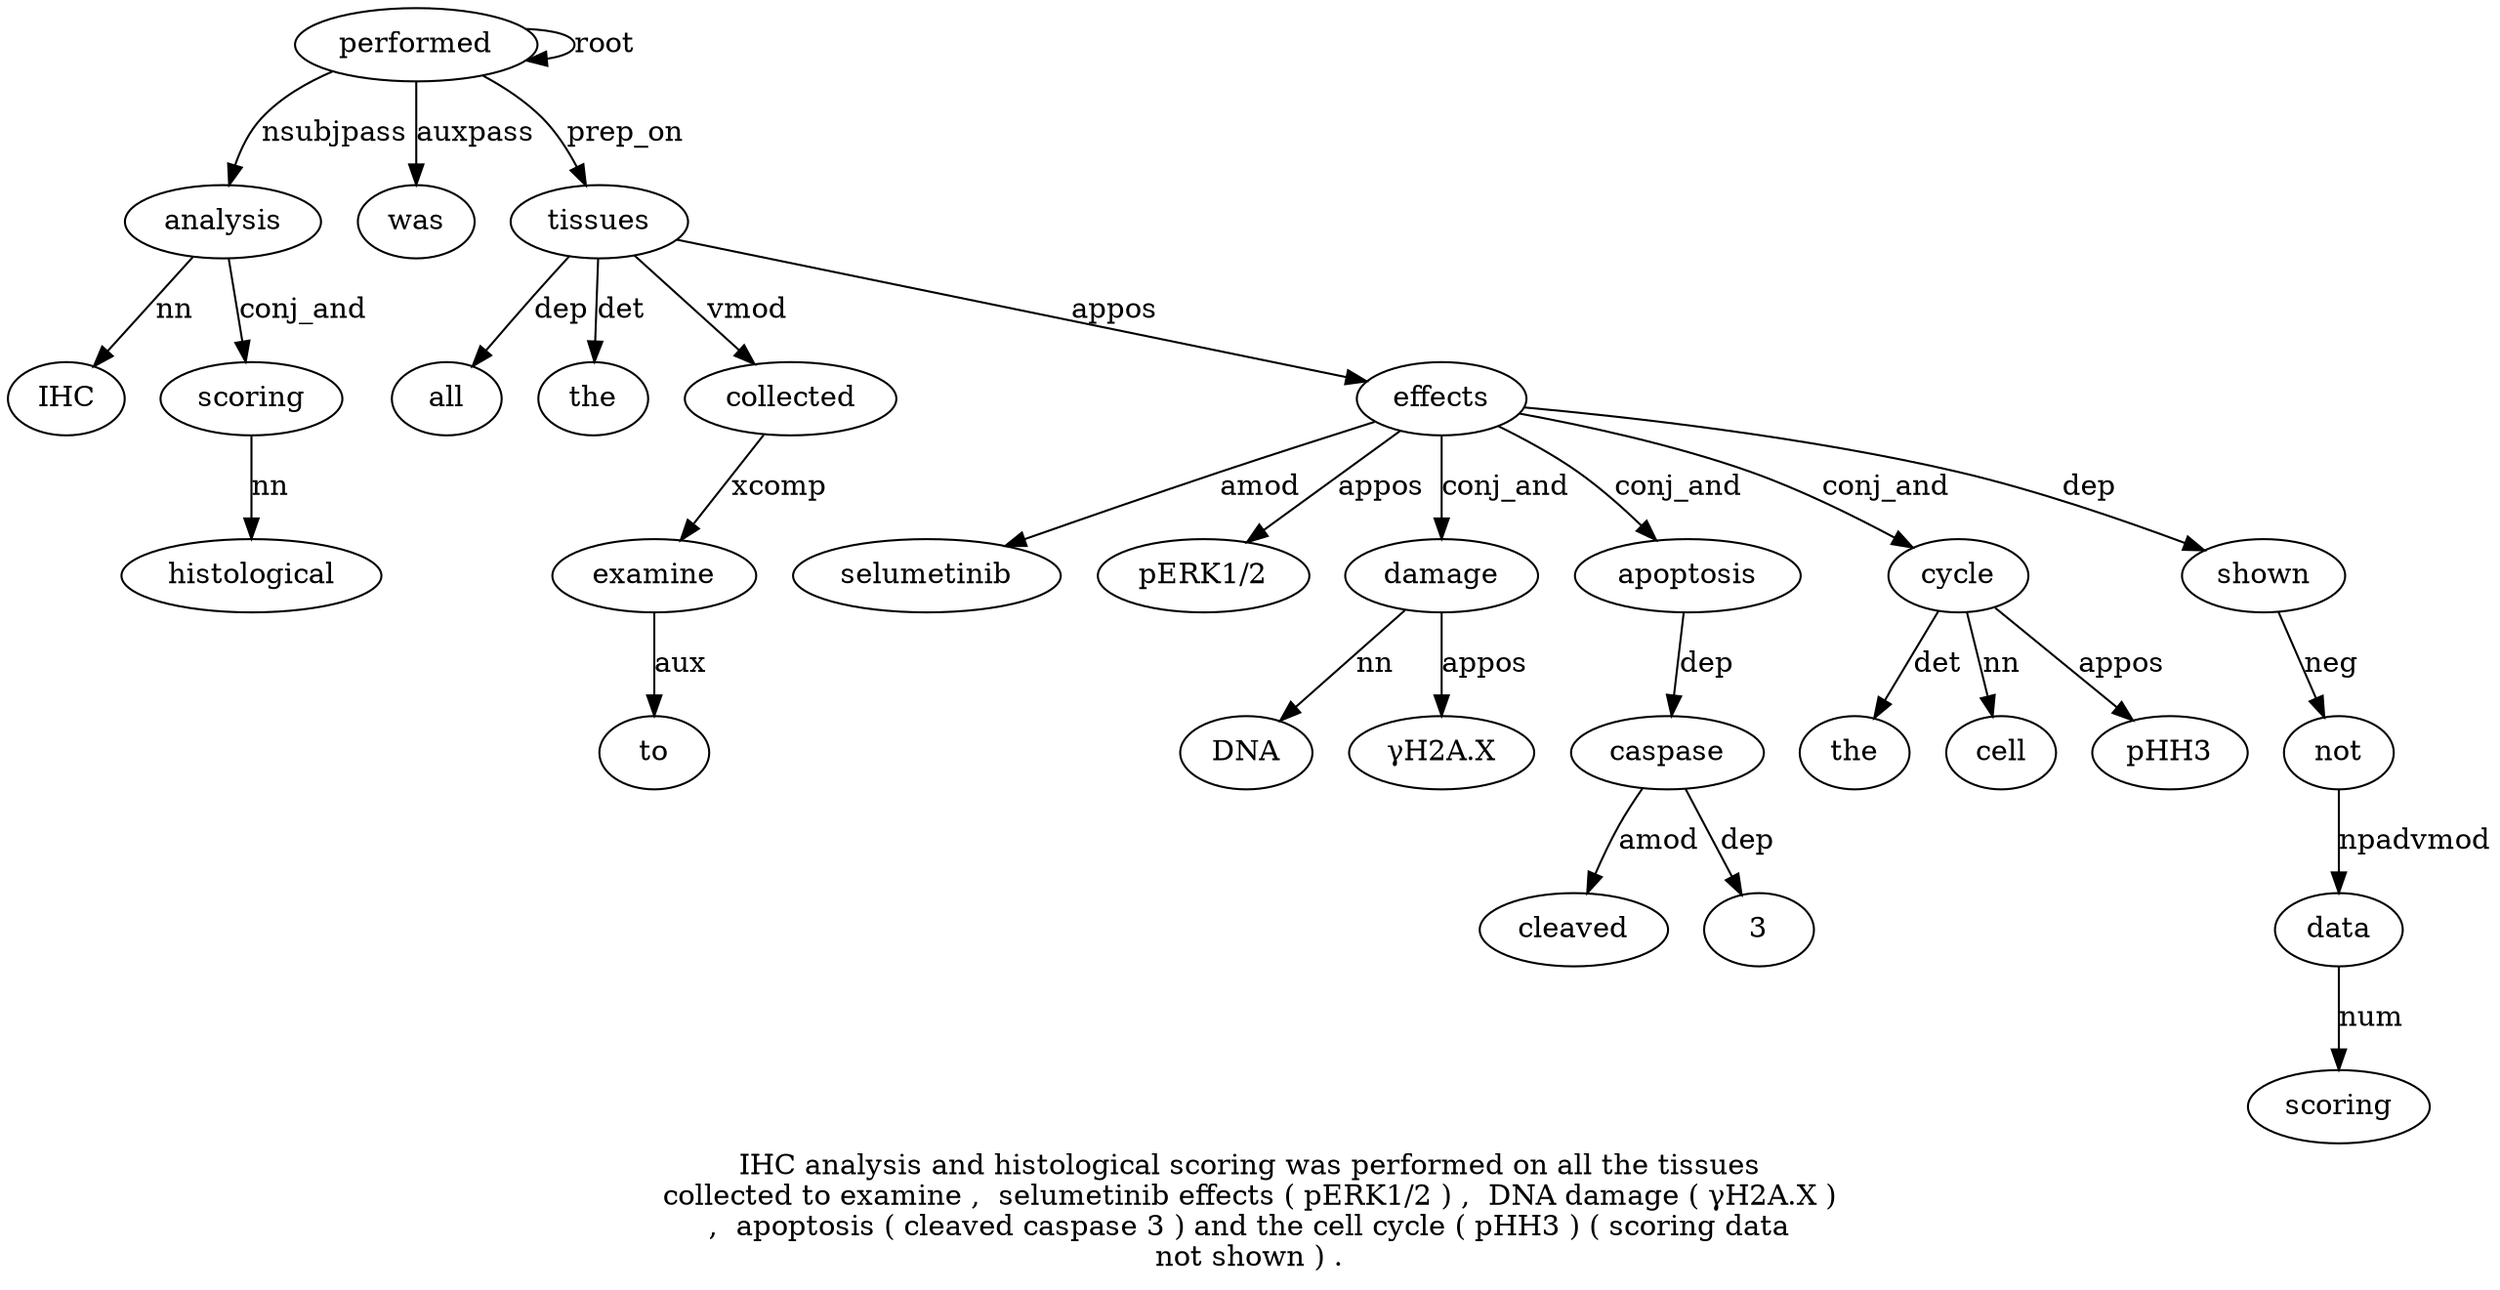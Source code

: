 digraph "IHC analysis and histological scoring was performed on all the tissues collected to examine ,  selumetinib effects ( pERK1/2 ) ,  DNA damage ( γH2A.X ) ,  apoptosis ( cleaved caspase 3 ) and the cell cycle ( pHH3 ) ( scoring data not shown ) ." {
label="IHC analysis and histological scoring was performed on all the tissues
collected to examine ,  selumetinib effects ( pERK1/2 ) ,  DNA damage ( γH2A.X )
,  apoptosis ( cleaved caspase 3 ) and the cell cycle ( pHH3 ) ( scoring data
not shown ) .";
analysis2 [style=filled, fillcolor=white, label=analysis];
IHC1 [style=filled, fillcolor=white, label=IHC];
analysis2 -> IHC1  [label=nn];
performed7 [style=filled, fillcolor=white, label=performed];
performed7 -> analysis2  [label=nsubjpass];
scoring5 [style=filled, fillcolor=white, label=scoring];
histological4 [style=filled, fillcolor=white, label=histological];
scoring5 -> histological4  [label=nn];
analysis2 -> scoring5  [label=conj_and];
was6 [style=filled, fillcolor=white, label=was];
performed7 -> was6  [label=auxpass];
performed7 -> performed7  [label=root];
tissues11 [style=filled, fillcolor=white, label=tissues];
all9 [style=filled, fillcolor=white, label=all];
tissues11 -> all9  [label=dep];
the10 [style=filled, fillcolor=white, label=the];
tissues11 -> the10  [label=det];
performed7 -> tissues11  [label=prep_on];
collected12 [style=filled, fillcolor=white, label=collected];
tissues11 -> collected12  [label=vmod];
examine14 [style=filled, fillcolor=white, label=examine];
to13 [style=filled, fillcolor=white, label=to];
examine14 -> to13  [label=aux];
collected12 -> examine14  [label=xcomp];
effects17 [style=filled, fillcolor=white, label=effects];
selumetinib16 [style=filled, fillcolor=white, label=selumetinib];
effects17 -> selumetinib16  [label=amod];
tissues11 -> effects17  [label=appos];
"pERK1/219" [style=filled, fillcolor=white, label="pERK1/2"];
effects17 -> "pERK1/219"  [label=appos];
damage23 [style=filled, fillcolor=white, label=damage];
DNA22 [style=filled, fillcolor=white, label=DNA];
damage23 -> DNA22  [label=nn];
effects17 -> damage23  [label=conj_and];
"γH2A.X25" [style=filled, fillcolor=white, label="γH2A.X"];
damage23 -> "γH2A.X25"  [label=appos];
apoptosis28 [style=filled, fillcolor=white, label=apoptosis];
effects17 -> apoptosis28  [label=conj_and];
caspase31 [style=filled, fillcolor=white, label=caspase];
cleaved30 [style=filled, fillcolor=white, label=cleaved];
caspase31 -> cleaved30  [label=amod];
apoptosis28 -> caspase31  [label=dep];
332 [style=filled, fillcolor=white, label=3];
caspase31 -> 332  [label=dep];
cycle37 [style=filled, fillcolor=white, label=cycle];
the35 [style=filled, fillcolor=white, label=the];
cycle37 -> the35  [label=det];
cell36 [style=filled, fillcolor=white, label=cell];
cycle37 -> cell36  [label=nn];
effects17 -> cycle37  [label=conj_and];
pHH339 [style=filled, fillcolor=white, label=pHH3];
cycle37 -> pHH339  [label=appos];
data43 [style=filled, fillcolor=white, label=data];
scoring42 [style=filled, fillcolor=white, label=scoring];
data43 -> scoring42  [label=num];
not44 [style=filled, fillcolor=white, label=not];
not44 -> data43  [label=npadvmod];
shown45 [style=filled, fillcolor=white, label=shown];
shown45 -> not44  [label=neg];
effects17 -> shown45  [label=dep];
}
